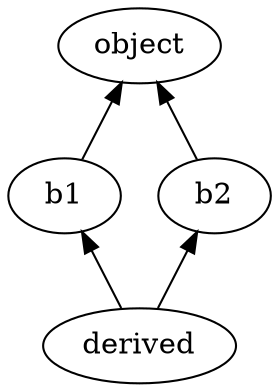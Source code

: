 digraph {
    object -> b1 [dir=back];
    object -> b2 [dir=back];
    b1 -> derived [dir=back];
    b2 -> derived [dir=back];
}
